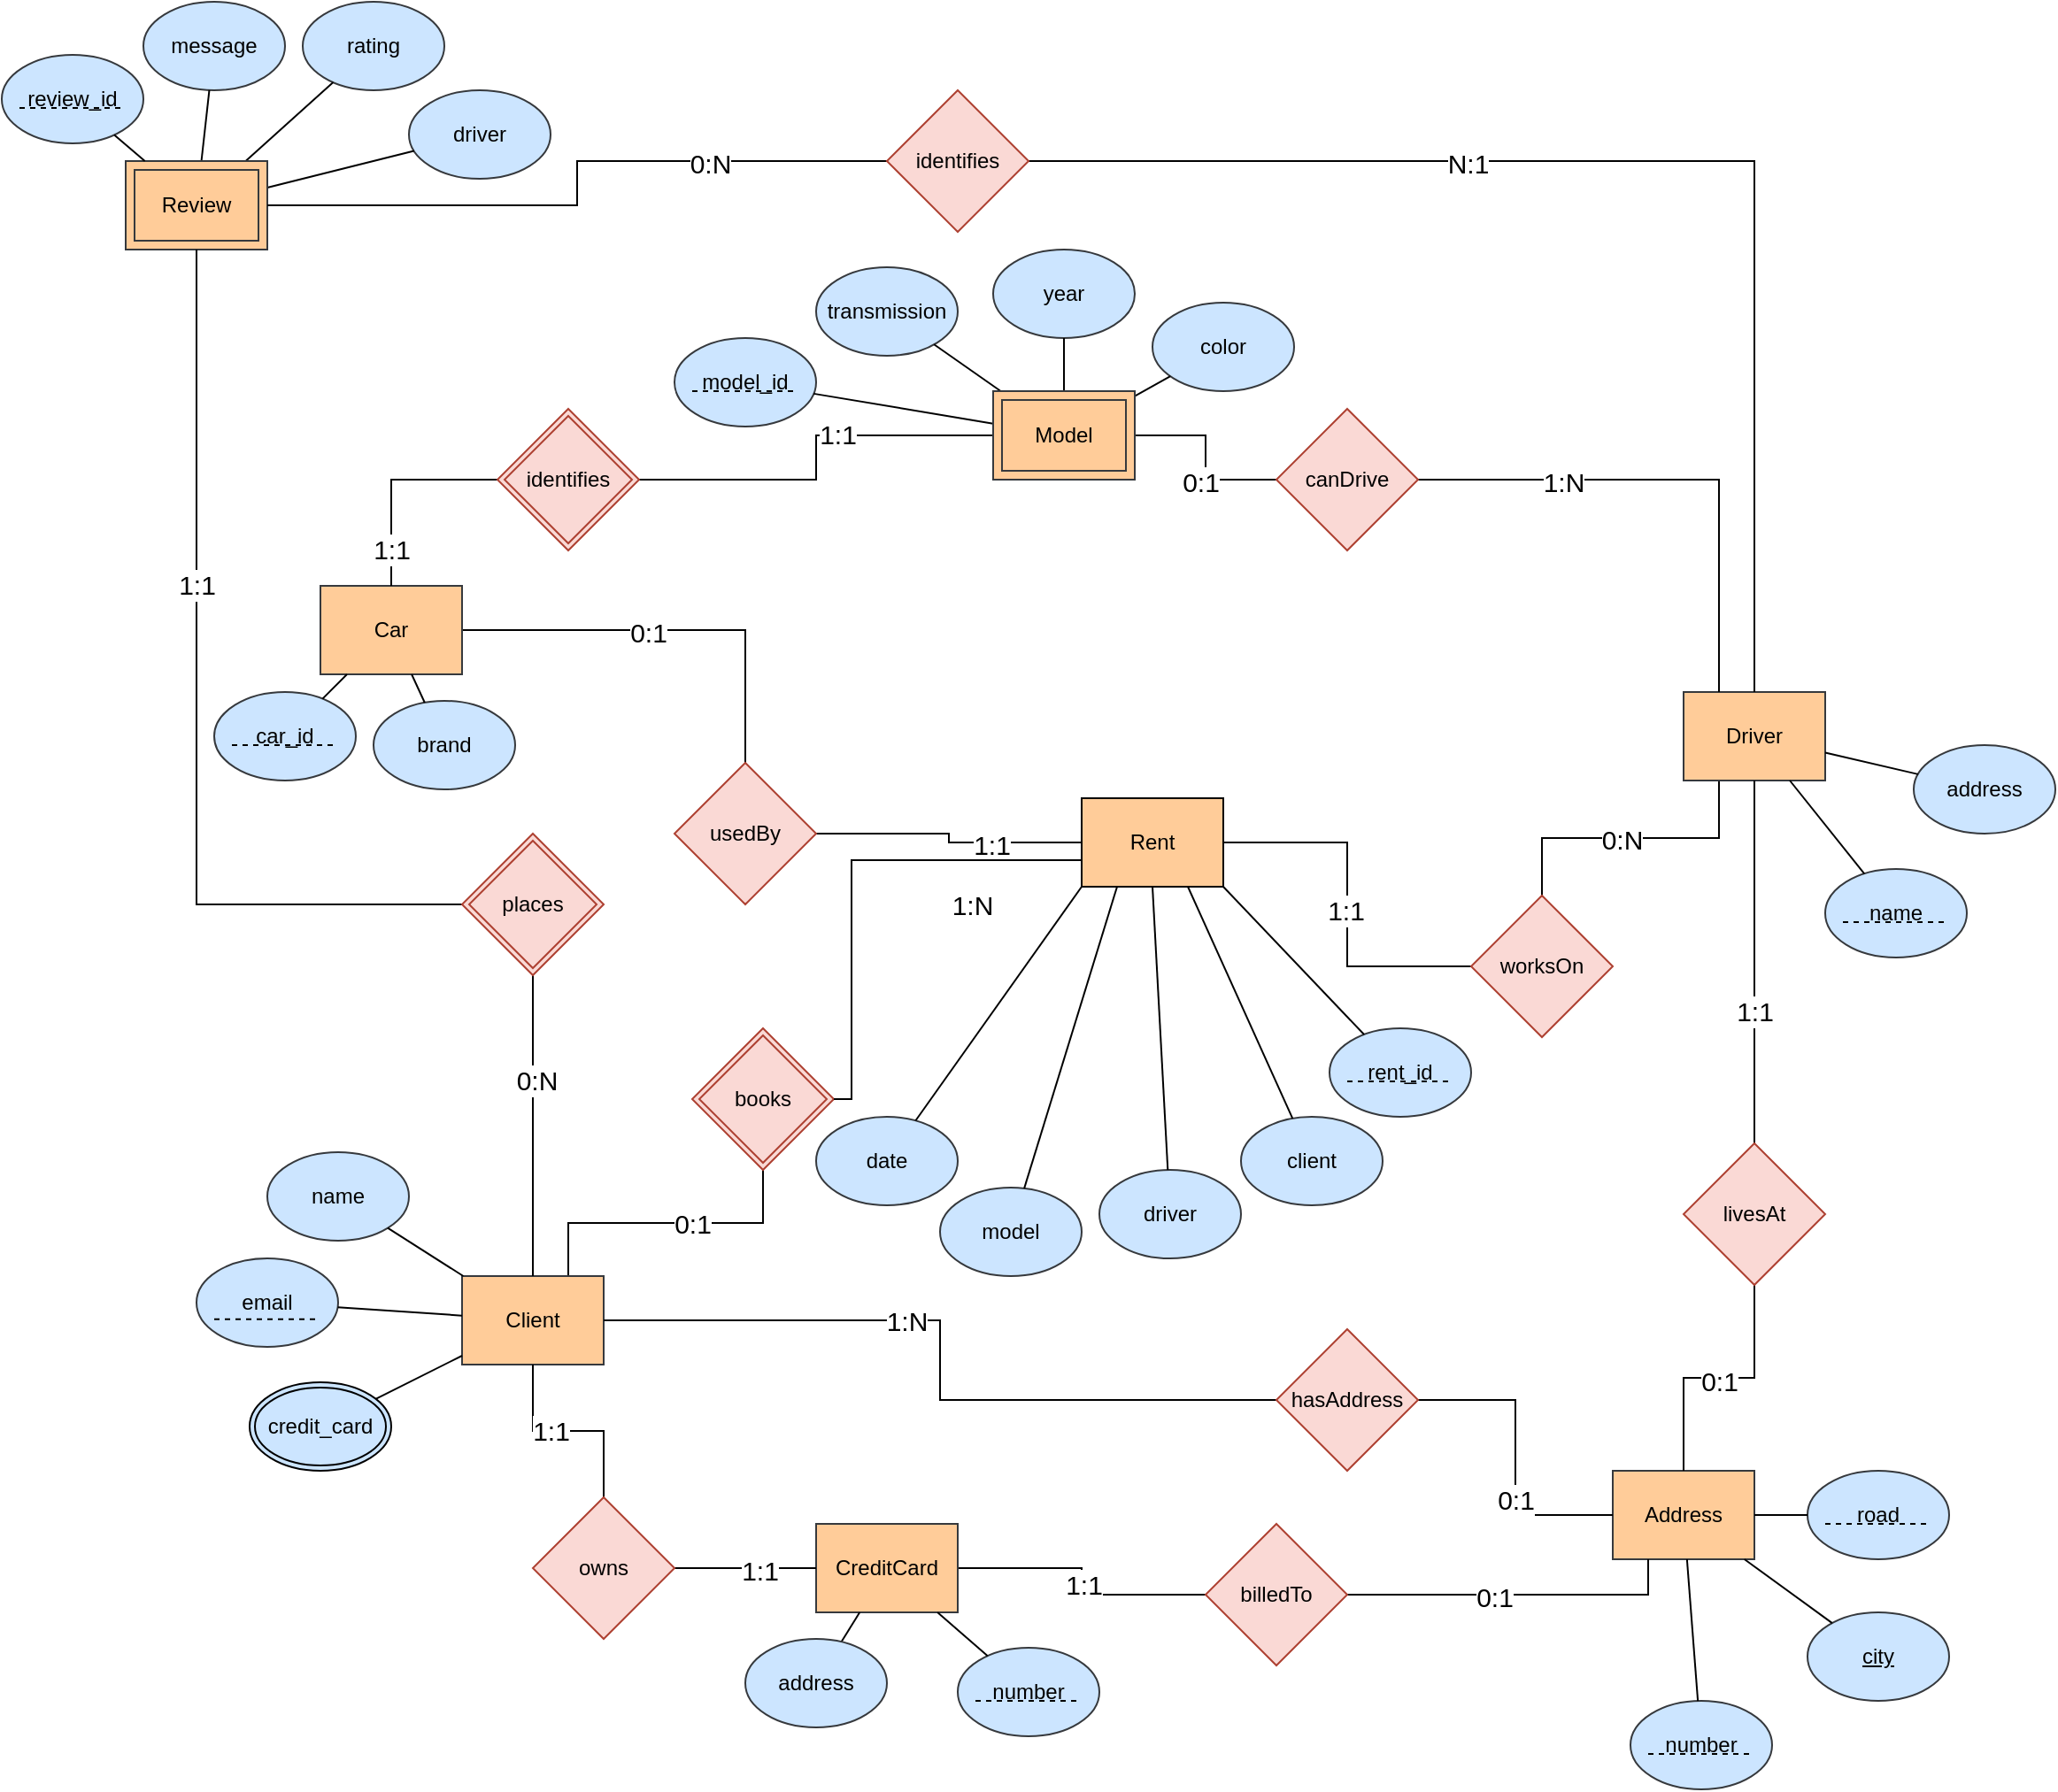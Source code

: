 <mxfile version="26.2.12">
  <diagram name="Page-1" id="qeylZyGSpG8U1TpUNCLx">
    <mxGraphModel dx="2308" dy="2103" grid="1" gridSize="10" guides="1" tooltips="1" connect="1" arrows="1" fold="1" page="1" pageScale="1" pageWidth="850" pageHeight="1100" background="none" math="0" shadow="0">
      <root>
        <mxCell id="0" />
        <mxCell id="1" parent="0" />
        <mxCell id="bmiz-Px2ZbFc0tdudqax-32" style="edgeStyle=orthogonalEdgeStyle;rounded=0;orthogonalLoop=1;jettySize=auto;html=1;endArrow=none;startFill=0;exitX=0.75;exitY=0;exitDx=0;exitDy=0;" parent="1" source="KhbVbLH3nvO56KjMJO7l-2" target="bmiz-Px2ZbFc0tdudqax-48" edge="1">
          <mxGeometry relative="1" as="geometry">
            <mxPoint x="540" y="670" as="targetPoint" />
            <mxPoint x="10" y="640" as="sourcePoint" />
          </mxGeometry>
        </mxCell>
        <mxCell id="stFE7COfq1XW9ubOjECF-18" value="&lt;font style=&quot;font-size: 15px;&quot;&gt;0:1&lt;/font&gt;" style="edgeLabel;html=1;align=center;verticalAlign=middle;resizable=0;points=[];" parent="bmiz-Px2ZbFc0tdudqax-32" vertex="1" connectable="0">
          <mxGeometry x="0.584" y="-1" relative="1" as="geometry">
            <mxPoint x="-35" y="-1" as="offset" />
          </mxGeometry>
        </mxCell>
        <mxCell id="KhbVbLH3nvO56KjMJO7l-2" value="Client" style="whiteSpace=wrap;html=1;fillColor=#ffcc99;strokeColor=#36393d;" parent="1" vertex="1">
          <mxGeometry x="-70" y="640" width="80" height="50" as="geometry" />
        </mxCell>
        <mxCell id="stFE7COfq1XW9ubOjECF-34" style="edgeStyle=orthogonalEdgeStyle;rounded=0;orthogonalLoop=1;jettySize=auto;html=1;exitX=0.25;exitY=1;exitDx=0;exitDy=0;endArrow=none;startFill=0;" parent="1" source="KhbVbLH3nvO56KjMJO7l-3" target="stFE7COfq1XW9ubOjECF-33" edge="1">
          <mxGeometry relative="1" as="geometry" />
        </mxCell>
        <mxCell id="stFE7COfq1XW9ubOjECF-37" value="&lt;font style=&quot;font-size: 15px;&quot;&gt;0:N&lt;/font&gt;" style="edgeLabel;html=1;align=center;verticalAlign=middle;resizable=0;points=[];" parent="stFE7COfq1XW9ubOjECF-34" vertex="1" connectable="0">
          <mxGeometry x="0.057" relative="1" as="geometry">
            <mxPoint x="-1" as="offset" />
          </mxGeometry>
        </mxCell>
        <mxCell id="KhbVbLH3nvO56KjMJO7l-3" value="Driver" style="whiteSpace=wrap;html=1;fillColor=#ffcc99;strokeColor=#36393d;" parent="1" vertex="1">
          <mxGeometry x="620" y="310" width="80" height="50" as="geometry" />
        </mxCell>
        <mxCell id="KhbVbLH3nvO56KjMJO7l-13" value="name" style="ellipse;whiteSpace=wrap;html=1;fillColor=#cce5ff;strokeColor=#36393d;" parent="1" vertex="1">
          <mxGeometry x="-180" y="570" width="80" height="50" as="geometry" />
        </mxCell>
        <mxCell id="KhbVbLH3nvO56KjMJO7l-14" value="&lt;span&gt;email&lt;/span&gt;" style="ellipse;whiteSpace=wrap;html=1;fillColor=#cce5ff;strokeColor=#36393d;fontStyle=0" parent="1" vertex="1">
          <mxGeometry x="-220" y="630" width="80" height="50" as="geometry" />
        </mxCell>
        <mxCell id="KhbVbLH3nvO56KjMJO7l-15" value="" style="endArrow=none;html=1;rounded=0;" parent="1" source="KhbVbLH3nvO56KjMJO7l-2" target="KhbVbLH3nvO56KjMJO7l-13" edge="1">
          <mxGeometry width="50" height="50" relative="1" as="geometry">
            <mxPoint x="120" y="570" as="sourcePoint" />
            <mxPoint x="120" y="550" as="targetPoint" />
          </mxGeometry>
        </mxCell>
        <mxCell id="KhbVbLH3nvO56KjMJO7l-16" value="" style="endArrow=none;html=1;rounded=0;" parent="1" source="KhbVbLH3nvO56KjMJO7l-2" target="KhbVbLH3nvO56KjMJO7l-14" edge="1">
          <mxGeometry width="50" height="50" relative="1" as="geometry">
            <mxPoint x="30" y="700" as="sourcePoint" />
            <mxPoint x="50" y="690" as="targetPoint" />
          </mxGeometry>
        </mxCell>
        <mxCell id="KhbVbLH3nvO56KjMJO7l-21" value="" style="endArrow=none;html=1;rounded=0;" parent="1" source="KhbVbLH3nvO56KjMJO7l-2" target="AeKrgfmqlPfzn_z32QxG-7" edge="1">
          <mxGeometry width="50" height="50" relative="1" as="geometry">
            <mxPoint x="10" y="710" as="sourcePoint" />
            <mxPoint x="150" y="780" as="targetPoint" />
          </mxGeometry>
        </mxCell>
        <mxCell id="stFE7COfq1XW9ubOjECF-43" style="edgeStyle=orthogonalEdgeStyle;rounded=0;orthogonalLoop=1;jettySize=auto;html=1;exitX=1;exitY=0.5;exitDx=0;exitDy=0;endArrow=none;startFill=0;" parent="1" source="KhbVbLH3nvO56KjMJO7l-24" target="stFE7COfq1XW9ubOjECF-42" edge="1">
          <mxGeometry relative="1" as="geometry" />
        </mxCell>
        <mxCell id="stFE7COfq1XW9ubOjECF-45" value="&lt;font style=&quot;font-size: 15px;&quot;&gt;0:1&lt;/font&gt;" style="edgeLabel;html=1;align=center;verticalAlign=middle;resizable=0;points=[];" parent="stFE7COfq1XW9ubOjECF-43" vertex="1" connectable="0">
          <mxGeometry x="-0.121" y="-1" relative="1" as="geometry">
            <mxPoint x="1" as="offset" />
          </mxGeometry>
        </mxCell>
        <mxCell id="KhbVbLH3nvO56KjMJO7l-24" value="Car" style="whiteSpace=wrap;html=1;fillColor=#ffcc99;strokeColor=#36393d;" parent="1" vertex="1">
          <mxGeometry x="-150" y="250" width="80" height="50" as="geometry" />
        </mxCell>
        <mxCell id="KhbVbLH3nvO56KjMJO7l-26" value="Address" style="whiteSpace=wrap;html=1;fillColor=#ffcc99;strokeColor=#36393d;" parent="1" vertex="1">
          <mxGeometry x="580" y="750" width="80" height="50" as="geometry" />
        </mxCell>
        <mxCell id="KhbVbLH3nvO56KjMJO7l-30" value="&lt;span style=&quot;font-style: normal;&quot;&gt;client&lt;/span&gt;" style="ellipse;whiteSpace=wrap;html=1;fillColor=#cce5ff;strokeColor=#36393d;fontStyle=2" parent="1" vertex="1">
          <mxGeometry x="370" y="550" width="80" height="50" as="geometry" />
        </mxCell>
        <mxCell id="KhbVbLH3nvO56KjMJO7l-32" value="&lt;span style=&quot;font-style: normal;&quot;&gt;driver&lt;/span&gt;" style="ellipse;whiteSpace=wrap;html=1;fillColor=#cce5ff;strokeColor=#36393d;fontStyle=2" parent="1" vertex="1">
          <mxGeometry x="290" y="580" width="80" height="50" as="geometry" />
        </mxCell>
        <mxCell id="KhbVbLH3nvO56KjMJO7l-33" value="model" style="ellipse;whiteSpace=wrap;html=1;fillColor=#cce5ff;strokeColor=#36393d;" parent="1" vertex="1">
          <mxGeometry x="200" y="590" width="80" height="50" as="geometry" />
        </mxCell>
        <mxCell id="KhbVbLH3nvO56KjMJO7l-34" value="date" style="ellipse;whiteSpace=wrap;html=1;fillColor=#cce5ff;strokeColor=#36393d;" parent="1" vertex="1">
          <mxGeometry x="130" y="550" width="80" height="50" as="geometry" />
        </mxCell>
        <mxCell id="KhbVbLH3nvO56KjMJO7l-36" value="" style="endArrow=none;html=1;rounded=0;entryX=0.75;entryY=1;entryDx=0;entryDy=0;" parent="1" source="KhbVbLH3nvO56KjMJO7l-30" target="VNGMvCcQfxjuvofWlquz-1" edge="1">
          <mxGeometry width="50" height="50" relative="1" as="geometry">
            <mxPoint x="900" y="660" as="sourcePoint" />
            <mxPoint x="291.25" y="480" as="targetPoint" />
          </mxGeometry>
        </mxCell>
        <mxCell id="KhbVbLH3nvO56KjMJO7l-37" value="" style="endArrow=none;html=1;rounded=0;entryX=0.5;entryY=1;entryDx=0;entryDy=0;" parent="1" source="KhbVbLH3nvO56KjMJO7l-32" target="VNGMvCcQfxjuvofWlquz-1" edge="1">
          <mxGeometry width="50" height="50" relative="1" as="geometry">
            <mxPoint x="900" y="680" as="sourcePoint" />
            <mxPoint x="271.667" y="480" as="targetPoint" />
          </mxGeometry>
        </mxCell>
        <mxCell id="KhbVbLH3nvO56KjMJO7l-38" value="" style="endArrow=none;html=1;rounded=0;entryX=0.25;entryY=1;entryDx=0;entryDy=0;" parent="1" source="KhbVbLH3nvO56KjMJO7l-33" target="VNGMvCcQfxjuvofWlquz-1" edge="1">
          <mxGeometry width="50" height="50" relative="1" as="geometry">
            <mxPoint x="1002" y="682" as="sourcePoint" />
            <mxPoint x="256.875" y="480" as="targetPoint" />
          </mxGeometry>
        </mxCell>
        <mxCell id="KhbVbLH3nvO56KjMJO7l-39" value="" style="endArrow=none;html=1;rounded=0;entryX=0;entryY=1;entryDx=0;entryDy=0;" parent="1" source="KhbVbLH3nvO56KjMJO7l-34" target="VNGMvCcQfxjuvofWlquz-1" edge="1">
          <mxGeometry width="50" height="50" relative="1" as="geometry">
            <mxPoint x="280" y="530" as="sourcePoint" />
            <mxPoint x="241.25" y="480" as="targetPoint" />
          </mxGeometry>
        </mxCell>
        <mxCell id="KhbVbLH3nvO56KjMJO7l-40" value="address" style="ellipse;whiteSpace=wrap;html=1;fillColor=#cce5ff;strokeColor=#36393d;" parent="1" vertex="1">
          <mxGeometry x="750" y="340" width="80" height="50" as="geometry" />
        </mxCell>
        <mxCell id="KhbVbLH3nvO56KjMJO7l-41" value="&lt;span&gt;name&lt;/span&gt;" style="ellipse;whiteSpace=wrap;html=1;fillColor=#cce5ff;strokeColor=#36393d;fontStyle=0" parent="1" vertex="1">
          <mxGeometry x="700" y="410" width="80" height="50" as="geometry" />
        </mxCell>
        <mxCell id="KhbVbLH3nvO56KjMJO7l-44" value="" style="endArrow=none;html=1;rounded=0;" parent="1" source="KhbVbLH3nvO56KjMJO7l-40" target="KhbVbLH3nvO56KjMJO7l-3" edge="1">
          <mxGeometry width="50" height="50" relative="1" as="geometry">
            <mxPoint x="620" y="555" as="sourcePoint" />
            <mxPoint x="670" y="505" as="targetPoint" />
          </mxGeometry>
        </mxCell>
        <mxCell id="KhbVbLH3nvO56KjMJO7l-45" value="" style="endArrow=none;html=1;rounded=0;" parent="1" source="KhbVbLH3nvO56KjMJO7l-41" target="KhbVbLH3nvO56KjMJO7l-3" edge="1">
          <mxGeometry width="50" height="50" relative="1" as="geometry">
            <mxPoint x="580" y="555" as="sourcePoint" />
            <mxPoint x="630" y="505" as="targetPoint" />
          </mxGeometry>
        </mxCell>
        <mxCell id="KhbVbLH3nvO56KjMJO7l-46" value="brand" style="ellipse;whiteSpace=wrap;html=1;fillColor=#cce5ff;strokeColor=#36393d;" parent="1" vertex="1">
          <mxGeometry x="-120" y="315" width="80" height="50" as="geometry" />
        </mxCell>
        <mxCell id="KhbVbLH3nvO56KjMJO7l-47" value="" style="endArrow=none;html=1;rounded=0;" parent="1" source="KhbVbLH3nvO56KjMJO7l-24" target="KhbVbLH3nvO56KjMJO7l-46" edge="1">
          <mxGeometry width="50" height="50" relative="1" as="geometry">
            <mxPoint x="480" y="260" as="sourcePoint" />
            <mxPoint x="530" y="210" as="targetPoint" />
          </mxGeometry>
        </mxCell>
        <mxCell id="KhbVbLH3nvO56KjMJO7l-48" value="year" style="ellipse;whiteSpace=wrap;html=1;fillColor=#cce5ff;strokeColor=#36393d;" parent="1" vertex="1">
          <mxGeometry x="230" y="60" width="80" height="50" as="geometry" />
        </mxCell>
        <mxCell id="KhbVbLH3nvO56KjMJO7l-51" value="transmission" style="ellipse;whiteSpace=wrap;html=1;fillColor=#cce5ff;strokeColor=#36393d;" parent="1" vertex="1">
          <mxGeometry x="130" y="70" width="80" height="50" as="geometry" />
        </mxCell>
        <mxCell id="KhbVbLH3nvO56KjMJO7l-52" value="color" style="ellipse;whiteSpace=wrap;html=1;fillColor=#cce5ff;strokeColor=#36393d;" parent="1" vertex="1">
          <mxGeometry x="320" y="90" width="80" height="50" as="geometry" />
        </mxCell>
        <mxCell id="KhbVbLH3nvO56KjMJO7l-53" value="" style="endArrow=none;html=1;rounded=0;" parent="1" source="stFE7COfq1XW9ubOjECF-38" target="KhbVbLH3nvO56KjMJO7l-52" edge="1">
          <mxGeometry width="50" height="50" relative="1" as="geometry">
            <mxPoint x="809.167" y="330" as="sourcePoint" />
            <mxPoint x="1030" y="200" as="targetPoint" />
          </mxGeometry>
        </mxCell>
        <mxCell id="KhbVbLH3nvO56KjMJO7l-54" value="" style="endArrow=none;html=1;rounded=0;" parent="1" source="stFE7COfq1XW9ubOjECF-38" target="KhbVbLH3nvO56KjMJO7l-48" edge="1">
          <mxGeometry width="50" height="50" relative="1" as="geometry">
            <mxPoint x="820" y="346.648" as="sourcePoint" />
            <mxPoint x="1060" y="180" as="targetPoint" />
          </mxGeometry>
        </mxCell>
        <mxCell id="KhbVbLH3nvO56KjMJO7l-55" value="" style="endArrow=none;html=1;rounded=0;" parent="1" source="stFE7COfq1XW9ubOjECF-38" target="KhbVbLH3nvO56KjMJO7l-51" edge="1">
          <mxGeometry width="50" height="50" relative="1" as="geometry">
            <mxPoint x="820" y="360.236" as="sourcePoint" />
            <mxPoint x="1060" y="280" as="targetPoint" />
          </mxGeometry>
        </mxCell>
        <mxCell id="KhbVbLH3nvO56KjMJO7l-56" value="driver" style="ellipse;whiteSpace=wrap;html=1;fillColor=#cce5ff;strokeColor=#36393d;" parent="1" vertex="1">
          <mxGeometry x="-100" y="-30" width="80" height="50" as="geometry" />
        </mxCell>
        <mxCell id="KhbVbLH3nvO56KjMJO7l-57" value="rating" style="ellipse;whiteSpace=wrap;html=1;fillColor=#cce5ff;strokeColor=#36393d;" parent="1" vertex="1">
          <mxGeometry x="-160" y="-80" width="80" height="50" as="geometry" />
        </mxCell>
        <mxCell id="KhbVbLH3nvO56KjMJO7l-58" value="message" style="ellipse;whiteSpace=wrap;html=1;fillColor=#cce5ff;strokeColor=#36393d;" parent="1" vertex="1">
          <mxGeometry x="-250" y="-80" width="80" height="50" as="geometry" />
        </mxCell>
        <mxCell id="KhbVbLH3nvO56KjMJO7l-59" value="" style="endArrow=none;html=1;rounded=0;" parent="1" source="KhbVbLH3nvO56KjMJO7l-74" target="KhbVbLH3nvO56KjMJO7l-58" edge="1">
          <mxGeometry width="50" height="50" relative="1" as="geometry">
            <mxPoint x="310" y="80" as="sourcePoint" />
            <mxPoint x="520" y="180" as="targetPoint" />
          </mxGeometry>
        </mxCell>
        <mxCell id="KhbVbLH3nvO56KjMJO7l-60" value="" style="endArrow=none;html=1;rounded=0;" parent="1" source="KhbVbLH3nvO56KjMJO7l-74" target="KhbVbLH3nvO56KjMJO7l-57" edge="1">
          <mxGeometry width="50" height="50" relative="1" as="geometry">
            <mxPoint x="350" y="40" as="sourcePoint" />
            <mxPoint x="267" y="68" as="targetPoint" />
          </mxGeometry>
        </mxCell>
        <mxCell id="KhbVbLH3nvO56KjMJO7l-61" value="" style="endArrow=none;html=1;rounded=0;" parent="1" source="KhbVbLH3nvO56KjMJO7l-74" target="KhbVbLH3nvO56KjMJO7l-56" edge="1">
          <mxGeometry width="50" height="50" relative="1" as="geometry">
            <mxPoint x="390" y="40" as="sourcePoint" />
            <mxPoint x="340" y="10" as="targetPoint" />
          </mxGeometry>
        </mxCell>
        <mxCell id="stFE7COfq1XW9ubOjECF-51" style="edgeStyle=orthogonalEdgeStyle;rounded=0;orthogonalLoop=1;jettySize=auto;html=1;endArrow=none;startFill=0;" parent="1" source="KhbVbLH3nvO56KjMJO7l-62" target="stFE7COfq1XW9ubOjECF-50" edge="1">
          <mxGeometry relative="1" as="geometry" />
        </mxCell>
        <mxCell id="stFE7COfq1XW9ubOjECF-53" value="&lt;font style=&quot;font-size: 15px;&quot;&gt;1:1&lt;/font&gt;" style="edgeLabel;html=1;align=center;verticalAlign=middle;resizable=0;points=[];" parent="stFE7COfq1XW9ubOjECF-51" vertex="1" connectable="0">
          <mxGeometry x="0.015" y="1" relative="1" as="geometry">
            <mxPoint as="offset" />
          </mxGeometry>
        </mxCell>
        <mxCell id="KhbVbLH3nvO56KjMJO7l-62" value="CreditCard" style="whiteSpace=wrap;html=1;fillColor=#ffcc99;strokeColor=#36393d;" parent="1" vertex="1">
          <mxGeometry x="130" y="780" width="80" height="50" as="geometry" />
        </mxCell>
        <mxCell id="KhbVbLH3nvO56KjMJO7l-63" value="&lt;span&gt;number&lt;/span&gt;" style="ellipse;whiteSpace=wrap;html=1;fillColor=#cce5ff;strokeColor=#36393d;fontStyle=0" parent="1" vertex="1">
          <mxGeometry x="210" y="850" width="80" height="50" as="geometry" />
        </mxCell>
        <mxCell id="KhbVbLH3nvO56KjMJO7l-64" value="&lt;span&gt;number&lt;/span&gt;" style="ellipse;whiteSpace=wrap;html=1;fillColor=#cce5ff;strokeColor=#36393d;fontStyle=0" parent="1" vertex="1">
          <mxGeometry x="590" y="880" width="80" height="50" as="geometry" />
        </mxCell>
        <mxCell id="KhbVbLH3nvO56KjMJO7l-65" value="&lt;span&gt;road&lt;/span&gt;" style="ellipse;whiteSpace=wrap;html=1;fillColor=#cce5ff;strokeColor=#36393d;fontStyle=0" parent="1" vertex="1">
          <mxGeometry x="690" y="750" width="80" height="50" as="geometry" />
        </mxCell>
        <mxCell id="KhbVbLH3nvO56KjMJO7l-66" value="&lt;u&gt;city&lt;/u&gt;" style="ellipse;whiteSpace=wrap;html=1;fillColor=#cce5ff;strokeColor=#36393d;" parent="1" vertex="1">
          <mxGeometry x="690" y="830" width="80" height="50" as="geometry" />
        </mxCell>
        <mxCell id="KhbVbLH3nvO56KjMJO7l-67" value="" style="endArrow=none;html=1;rounded=0;" parent="1" source="KhbVbLH3nvO56KjMJO7l-26" target="KhbVbLH3nvO56KjMJO7l-65" edge="1">
          <mxGeometry width="50" height="50" relative="1" as="geometry">
            <mxPoint x="470" y="880" as="sourcePoint" />
            <mxPoint x="520" y="830" as="targetPoint" />
          </mxGeometry>
        </mxCell>
        <mxCell id="KhbVbLH3nvO56KjMJO7l-68" value="" style="endArrow=none;html=1;rounded=0;" parent="1" source="KhbVbLH3nvO56KjMJO7l-26" target="KhbVbLH3nvO56KjMJO7l-64" edge="1">
          <mxGeometry width="50" height="50" relative="1" as="geometry">
            <mxPoint x="530" y="920" as="sourcePoint" />
            <mxPoint x="570" y="910" as="targetPoint" />
          </mxGeometry>
        </mxCell>
        <mxCell id="KhbVbLH3nvO56KjMJO7l-69" value="" style="endArrow=none;html=1;rounded=0;" parent="1" source="KhbVbLH3nvO56KjMJO7l-26" target="KhbVbLH3nvO56KjMJO7l-66" edge="1">
          <mxGeometry width="50" height="50" relative="1" as="geometry">
            <mxPoint x="530" y="960" as="sourcePoint" />
            <mxPoint x="582" y="992" as="targetPoint" />
          </mxGeometry>
        </mxCell>
        <mxCell id="KhbVbLH3nvO56KjMJO7l-70" value="" style="endArrow=none;html=1;rounded=0;" parent="1" source="KhbVbLH3nvO56KjMJO7l-63" target="KhbVbLH3nvO56KjMJO7l-62" edge="1">
          <mxGeometry width="50" height="50" relative="1" as="geometry">
            <mxPoint x="540" y="970" as="sourcePoint" />
            <mxPoint x="592" y="1002" as="targetPoint" />
          </mxGeometry>
        </mxCell>
        <mxCell id="KhbVbLH3nvO56KjMJO7l-71" value="" style="endArrow=none;html=1;rounded=0;" parent="1" source="KhbVbLH3nvO56KjMJO7l-72" target="KhbVbLH3nvO56KjMJO7l-62" edge="1">
          <mxGeometry width="50" height="50" relative="1" as="geometry">
            <mxPoint x="310" y="1041" as="sourcePoint" />
            <mxPoint x="362" y="979" as="targetPoint" />
          </mxGeometry>
        </mxCell>
        <mxCell id="KhbVbLH3nvO56KjMJO7l-72" value="address" style="ellipse;whiteSpace=wrap;html=1;fillColor=#cce5ff;strokeColor=#36393d;" parent="1" vertex="1">
          <mxGeometry x="90" y="845" width="80" height="50" as="geometry" />
        </mxCell>
        <mxCell id="stFE7COfq1XW9ubOjECF-44" style="edgeStyle=orthogonalEdgeStyle;rounded=0;orthogonalLoop=1;jettySize=auto;html=1;exitX=0;exitY=0.5;exitDx=0;exitDy=0;endArrow=none;startFill=0;" parent="1" source="VNGMvCcQfxjuvofWlquz-1" target="stFE7COfq1XW9ubOjECF-42" edge="1">
          <mxGeometry relative="1" as="geometry">
            <mxPoint x="260" y="430" as="sourcePoint" />
          </mxGeometry>
        </mxCell>
        <mxCell id="stFE7COfq1XW9ubOjECF-46" value="&lt;font style=&quot;font-size: 15px;&quot;&gt;1:1&lt;/font&gt;" style="edgeLabel;html=1;align=center;verticalAlign=middle;resizable=0;points=[];" parent="stFE7COfq1XW9ubOjECF-44" vertex="1" connectable="0">
          <mxGeometry x="-0.345" y="1" relative="1" as="geometry">
            <mxPoint as="offset" />
          </mxGeometry>
        </mxCell>
        <mxCell id="KhbVbLH3nvO56KjMJO7l-74" value="Review" style="shape=ext;margin=3;double=1;whiteSpace=wrap;html=1;align=center;fillColor=#ffcc99;strokeColor=#36393d;" parent="1" vertex="1">
          <mxGeometry x="-260" y="10" width="80" height="50" as="geometry" />
        </mxCell>
        <mxCell id="AeKrgfmqlPfzn_z32QxG-7" value="credit_card" style="ellipse;shape=doubleEllipse;margin=3;whiteSpace=wrap;html=1;align=center;comic=0;strokeColor=default;verticalAlign=middle;fontFamily=Helvetica;fontSize=12;fontColor=default;fillColor=#cce5ff;" parent="1" vertex="1">
          <mxGeometry x="-190" y="700" width="80" height="50" as="geometry" />
        </mxCell>
        <mxCell id="AeKrgfmqlPfzn_z32QxG-13" value="&lt;span&gt;car_id&lt;/span&gt;" style="ellipse;whiteSpace=wrap;html=1;fillColor=#cce5ff;strokeColor=#36393d;fontStyle=0" parent="1" vertex="1">
          <mxGeometry x="-210" y="310" width="80" height="50" as="geometry" />
        </mxCell>
        <mxCell id="AeKrgfmqlPfzn_z32QxG-14" value="" style="endArrow=none;html=1;rounded=0;" parent="1" source="KhbVbLH3nvO56KjMJO7l-24" target="AeKrgfmqlPfzn_z32QxG-13" edge="1">
          <mxGeometry width="50" height="50" relative="1" as="geometry">
            <mxPoint x="710" y="75" as="sourcePoint" />
            <mxPoint x="820" y="75" as="targetPoint" />
          </mxGeometry>
        </mxCell>
        <mxCell id="AeKrgfmqlPfzn_z32QxG-15" value="&lt;span&gt;model_id&lt;/span&gt;" style="ellipse;whiteSpace=wrap;html=1;fillColor=#cce5ff;strokeColor=#36393d;fontStyle=0" parent="1" vertex="1">
          <mxGeometry x="50" y="110" width="80" height="50" as="geometry" />
        </mxCell>
        <mxCell id="AeKrgfmqlPfzn_z32QxG-16" value="" style="endArrow=none;html=1;rounded=0;" parent="1" source="stFE7COfq1XW9ubOjECF-38" target="AeKrgfmqlPfzn_z32QxG-15" edge="1">
          <mxGeometry width="50" height="50" relative="1" as="geometry">
            <mxPoint x="801.945" y="380" as="sourcePoint" />
            <mxPoint x="1093" y="306" as="targetPoint" />
          </mxGeometry>
        </mxCell>
        <mxCell id="bmiz-Px2ZbFc0tdudqax-3" style="edgeStyle=orthogonalEdgeStyle;rounded=0;orthogonalLoop=1;jettySize=auto;html=1;endArrow=none;startFill=0;fontSize=15;" parent="1" source="stFE7COfq1XW9ubOjECF-20" target="KhbVbLH3nvO56KjMJO7l-74" edge="1">
          <mxGeometry relative="1" as="geometry">
            <mxPoint x="320" y="540" as="sourcePoint" />
          </mxGeometry>
        </mxCell>
        <mxCell id="stFE7COfq1XW9ubOjECF-4" value="&lt;font style=&quot;font-size: 15px;&quot;&gt;1:1&lt;/font&gt;" style="edgeLabel;html=1;align=center;verticalAlign=middle;resizable=0;points=[];" parent="bmiz-Px2ZbFc0tdudqax-3" vertex="1" connectable="0">
          <mxGeometry x="0.274" relative="1" as="geometry">
            <mxPoint as="offset" />
          </mxGeometry>
        </mxCell>
        <mxCell id="bmiz-Px2ZbFc0tdudqax-4" style="edgeStyle=orthogonalEdgeStyle;rounded=0;orthogonalLoop=1;jettySize=auto;html=1;endArrow=none;startFill=0;" parent="1" source="stFE7COfq1XW9ubOjECF-20" target="KhbVbLH3nvO56KjMJO7l-2" edge="1">
          <mxGeometry relative="1" as="geometry">
            <mxPoint x="240" y="540" as="sourcePoint" />
          </mxGeometry>
        </mxCell>
        <mxCell id="stFE7COfq1XW9ubOjECF-3" value="&lt;font style=&quot;font-size: 15px;&quot;&gt;0:N&lt;/font&gt;" style="edgeLabel;html=1;align=center;verticalAlign=middle;resizable=0;points=[];" parent="bmiz-Px2ZbFc0tdudqax-4" vertex="1" connectable="0">
          <mxGeometry x="-0.304" y="2" relative="1" as="geometry">
            <mxPoint as="offset" />
          </mxGeometry>
        </mxCell>
        <mxCell id="bmiz-Px2ZbFc0tdudqax-14" style="edgeStyle=orthogonalEdgeStyle;rounded=0;orthogonalLoop=1;jettySize=auto;html=1;exitX=1;exitY=0.5;exitDx=0;exitDy=0;entryX=0;entryY=0.5;entryDx=0;entryDy=0;endArrow=none;startFill=0;fontSize=15;" parent="1" source="bmiz-Px2ZbFc0tdudqax-12" target="KhbVbLH3nvO56KjMJO7l-62" edge="1">
          <mxGeometry relative="1" as="geometry" />
        </mxCell>
        <mxCell id="stFE7COfq1XW9ubOjECF-15" value="&lt;font style=&quot;font-size: 15px;&quot;&gt;1:1&lt;/font&gt;" style="edgeLabel;html=1;align=center;verticalAlign=middle;resizable=0;points=[];" parent="bmiz-Px2ZbFc0tdudqax-14" vertex="1" connectable="0">
          <mxGeometry x="0.202" y="-1" relative="1" as="geometry">
            <mxPoint as="offset" />
          </mxGeometry>
        </mxCell>
        <mxCell id="bmiz-Px2ZbFc0tdudqax-15" style="edgeStyle=orthogonalEdgeStyle;rounded=0;orthogonalLoop=1;jettySize=auto;html=1;endArrow=none;startFill=0;" parent="1" source="bmiz-Px2ZbFc0tdudqax-12" target="KhbVbLH3nvO56KjMJO7l-2" edge="1">
          <mxGeometry relative="1" as="geometry" />
        </mxCell>
        <mxCell id="stFE7COfq1XW9ubOjECF-14" value="&lt;font style=&quot;font-size: 15px;&quot;&gt;1:1&lt;/font&gt;" style="edgeLabel;html=1;align=center;verticalAlign=middle;resizable=0;points=[];" parent="bmiz-Px2ZbFc0tdudqax-15" vertex="1" connectable="0">
          <mxGeometry x="0.179" y="-1" relative="1" as="geometry">
            <mxPoint as="offset" />
          </mxGeometry>
        </mxCell>
        <mxCell id="bmiz-Px2ZbFc0tdudqax-12" value="owns" style="shape=rhombus;perimeter=rhombusPerimeter;whiteSpace=wrap;html=1;align=center;fillColor=#fad9d5;strokeColor=#ae4132;" parent="1" vertex="1">
          <mxGeometry x="-30" y="765" width="80" height="80" as="geometry" />
        </mxCell>
        <mxCell id="bmiz-Px2ZbFc0tdudqax-20" style="edgeStyle=orthogonalEdgeStyle;rounded=0;orthogonalLoop=1;jettySize=auto;html=1;endArrow=none;startFill=0;fontSize=15;" parent="1" source="stFE7COfq1XW9ubOjECF-40" target="KhbVbLH3nvO56KjMJO7l-24" edge="1">
          <mxGeometry relative="1" as="geometry">
            <mxPoint x="780" y="150" as="sourcePoint" />
          </mxGeometry>
        </mxCell>
        <mxCell id="stFE7COfq1XW9ubOjECF-8" value="&lt;font style=&quot;font-size: 15px;&quot;&gt;1:1&lt;/font&gt;" style="edgeLabel;html=1;align=center;verticalAlign=middle;resizable=0;points=[];" parent="bmiz-Px2ZbFc0tdudqax-20" vertex="1" connectable="0">
          <mxGeometry x="0.652" relative="1" as="geometry">
            <mxPoint as="offset" />
          </mxGeometry>
        </mxCell>
        <mxCell id="bmiz-Px2ZbFc0tdudqax-21" style="edgeStyle=orthogonalEdgeStyle;rounded=0;orthogonalLoop=1;jettySize=auto;html=1;endArrow=none;startFill=0;fontSize=15;" parent="1" source="stFE7COfq1XW9ubOjECF-40" target="stFE7COfq1XW9ubOjECF-38" edge="1">
          <mxGeometry relative="1" as="geometry">
            <mxPoint x="780" y="230" as="sourcePoint" />
            <mxPoint x="780" y="330" as="targetPoint" />
          </mxGeometry>
        </mxCell>
        <mxCell id="stFE7COfq1XW9ubOjECF-10" value="&lt;font style=&quot;font-size: 15px;&quot;&gt;1:1&lt;/font&gt;" style="edgeLabel;html=1;align=center;verticalAlign=middle;resizable=0;points=[];" parent="bmiz-Px2ZbFc0tdudqax-21" vertex="1" connectable="0">
          <mxGeometry x="0.214" y="1" relative="1" as="geometry">
            <mxPoint as="offset" />
          </mxGeometry>
        </mxCell>
        <mxCell id="bmiz-Px2ZbFc0tdudqax-25" style="edgeStyle=orthogonalEdgeStyle;rounded=0;orthogonalLoop=1;jettySize=auto;html=1;endArrow=none;startFill=0;fontSize=15;" parent="1" source="bmiz-Px2ZbFc0tdudqax-24" target="stFE7COfq1XW9ubOjECF-38" edge="1">
          <mxGeometry relative="1" as="geometry" />
        </mxCell>
        <mxCell id="stFE7COfq1XW9ubOjECF-9" value="&lt;font style=&quot;font-size: 15px;&quot;&gt;0:1&lt;/font&gt;" style="edgeLabel;html=1;align=center;verticalAlign=middle;resizable=0;points=[];" parent="bmiz-Px2ZbFc0tdudqax-25" vertex="1" connectable="0">
          <mxGeometry x="-0.19" y="3" relative="1" as="geometry">
            <mxPoint y="3" as="offset" />
          </mxGeometry>
        </mxCell>
        <mxCell id="bmiz-Px2ZbFc0tdudqax-26" style="edgeStyle=orthogonalEdgeStyle;rounded=0;orthogonalLoop=1;jettySize=auto;html=1;endArrow=none;startFill=0;fontSize=15;entryX=0.25;entryY=0;entryDx=0;entryDy=0;" parent="1" source="bmiz-Px2ZbFc0tdudqax-24" target="KhbVbLH3nvO56KjMJO7l-3" edge="1">
          <mxGeometry relative="1" as="geometry" />
        </mxCell>
        <mxCell id="stFE7COfq1XW9ubOjECF-11" value="&lt;font style=&quot;font-size: 15px;&quot;&gt;1:N&lt;/font&gt;" style="edgeLabel;html=1;align=center;verticalAlign=middle;resizable=0;points=[];" parent="bmiz-Px2ZbFc0tdudqax-26" vertex="1" connectable="0">
          <mxGeometry x="-0.433" y="-1" relative="1" as="geometry">
            <mxPoint as="offset" />
          </mxGeometry>
        </mxCell>
        <mxCell id="bmiz-Px2ZbFc0tdudqax-24" value="canDrive" style="shape=rhombus;perimeter=rhombusPerimeter;whiteSpace=wrap;html=1;align=center;fillColor=#fad9d5;strokeColor=#ae4132;" parent="1" vertex="1">
          <mxGeometry x="390" y="150" width="80" height="80" as="geometry" />
        </mxCell>
        <mxCell id="bmiz-Px2ZbFc0tdudqax-37" style="edgeStyle=orthogonalEdgeStyle;rounded=0;orthogonalLoop=1;jettySize=auto;html=1;endArrow=none;startFill=0;fontSize=15;" parent="1" source="bmiz-Px2ZbFc0tdudqax-34" target="KhbVbLH3nvO56KjMJO7l-26" edge="1">
          <mxGeometry relative="1" as="geometry">
            <mxPoint x="610" y="810" as="targetPoint" />
          </mxGeometry>
        </mxCell>
        <mxCell id="stFE7COfq1XW9ubOjECF-16" value="&lt;font style=&quot;font-size: 15px;&quot;&gt;0:1&lt;/font&gt;" style="edgeLabel;html=1;align=center;verticalAlign=middle;resizable=0;points=[];" parent="bmiz-Px2ZbFc0tdudqax-37" vertex="1" connectable="0">
          <mxGeometry x="0.271" relative="1" as="geometry">
            <mxPoint as="offset" />
          </mxGeometry>
        </mxCell>
        <mxCell id="bmiz-Px2ZbFc0tdudqax-40" style="edgeStyle=orthogonalEdgeStyle;rounded=0;orthogonalLoop=1;jettySize=auto;html=1;endArrow=none;startFill=0;fontSize=15;" parent="1" source="stFE7COfq1XW9ubOjECF-47" target="KhbVbLH3nvO56KjMJO7l-3" edge="1">
          <mxGeometry relative="1" as="geometry" />
        </mxCell>
        <mxCell id="bmiz-Px2ZbFc0tdudqax-41" style="edgeStyle=orthogonalEdgeStyle;rounded=0;orthogonalLoop=1;jettySize=auto;html=1;endArrow=none;startFill=0;fontSize=15;" parent="1" source="bmiz-Px2ZbFc0tdudqax-34" target="KhbVbLH3nvO56KjMJO7l-2" edge="1">
          <mxGeometry relative="1" as="geometry">
            <mxPoint x="590" y="720" as="sourcePoint" />
          </mxGeometry>
        </mxCell>
        <mxCell id="stFE7COfq1XW9ubOjECF-13" value="&lt;font style=&quot;font-size: 15px;&quot;&gt;1:N&lt;/font&gt;" style="edgeLabel;html=1;align=center;verticalAlign=middle;resizable=0;points=[];" parent="bmiz-Px2ZbFc0tdudqax-41" vertex="1" connectable="0">
          <mxGeometry x="0.195" relative="1" as="geometry">
            <mxPoint as="offset" />
          </mxGeometry>
        </mxCell>
        <mxCell id="stFE7COfq1XW9ubOjECF-17" value="&lt;font style=&quot;font-size: 15px;&quot;&gt;1:1&lt;/font&gt;" style="edgeLabel;html=1;align=center;verticalAlign=middle;resizable=0;points=[];" parent="bmiz-Px2ZbFc0tdudqax-41" vertex="1" connectable="0">
          <mxGeometry x="-0.688" y="-1" relative="1" as="geometry">
            <mxPoint x="336" y="-219" as="offset" />
          </mxGeometry>
        </mxCell>
        <mxCell id="bmiz-Px2ZbFc0tdudqax-34" value="hasAddress" style="shape=rhombus;perimeter=rhombusPerimeter;whiteSpace=wrap;html=1;align=center;fillColor=#fad9d5;strokeColor=#ae4132;" parent="1" vertex="1">
          <mxGeometry x="390" y="670" width="80" height="80" as="geometry" />
        </mxCell>
        <mxCell id="bmiz-Px2ZbFc0tdudqax-48" value="books" style="shape=rhombus;double=1;perimeter=rhombusPerimeter;whiteSpace=wrap;html=1;align=center;fillColor=#fad9d5;strokeColor=#ae4132;" parent="1" vertex="1">
          <mxGeometry x="60" y="500" width="80" height="80" as="geometry" />
        </mxCell>
        <mxCell id="bmiz-Px2ZbFc0tdudqax-50" style="edgeStyle=orthogonalEdgeStyle;rounded=0;orthogonalLoop=1;jettySize=auto;html=1;endArrow=none;startFill=0;fontSize=15;" parent="1" source="bmiz-Px2ZbFc0tdudqax-49" target="KhbVbLH3nvO56KjMJO7l-74" edge="1">
          <mxGeometry relative="1" as="geometry" />
        </mxCell>
        <mxCell id="stFE7COfq1XW9ubOjECF-6" value="&lt;font style=&quot;font-size: 15px;&quot;&gt;0:N&lt;/font&gt;" style="edgeLabel;html=1;align=center;verticalAlign=middle;resizable=0;points=[];" parent="bmiz-Px2ZbFc0tdudqax-50" vertex="1" connectable="0">
          <mxGeometry x="-0.466" y="1" relative="1" as="geometry">
            <mxPoint as="offset" />
          </mxGeometry>
        </mxCell>
        <mxCell id="bmiz-Px2ZbFc0tdudqax-51" style="edgeStyle=orthogonalEdgeStyle;rounded=0;orthogonalLoop=1;jettySize=auto;html=1;endArrow=none;startFill=0;fontSize=15;" parent="1" source="bmiz-Px2ZbFc0tdudqax-49" target="KhbVbLH3nvO56KjMJO7l-3" edge="1">
          <mxGeometry relative="1" as="geometry" />
        </mxCell>
        <mxCell id="stFE7COfq1XW9ubOjECF-7" value="&lt;font style=&quot;font-size: 15px;&quot;&gt;N:1&lt;/font&gt;" style="edgeLabel;html=1;align=center;verticalAlign=middle;resizable=0;points=[];" parent="bmiz-Px2ZbFc0tdudqax-51" vertex="1" connectable="0">
          <mxGeometry x="-0.301" y="-3" relative="1" as="geometry">
            <mxPoint y="-2" as="offset" />
          </mxGeometry>
        </mxCell>
        <mxCell id="bmiz-Px2ZbFc0tdudqax-49" value="identifies" style="shape=rhombus;perimeter=rhombusPerimeter;whiteSpace=wrap;html=1;align=center;fillColor=#fad9d5;strokeColor=#ae4132;" parent="1" vertex="1">
          <mxGeometry x="170" y="-30" width="80" height="80" as="geometry" />
        </mxCell>
        <mxCell id="stFE7COfq1XW9ubOjECF-20" value="places" style="shape=rhombus;double=1;perimeter=rhombusPerimeter;whiteSpace=wrap;html=1;align=center;strokeColor=#ae4132;verticalAlign=middle;fontFamily=Helvetica;fontSize=12;fontColor=default;fillColor=#fad9d5;" parent="1" vertex="1">
          <mxGeometry x="-70" y="390" width="80" height="80" as="geometry" />
        </mxCell>
        <mxCell id="stFE7COfq1XW9ubOjECF-29" style="edgeStyle=orthogonalEdgeStyle;rounded=0;orthogonalLoop=1;jettySize=auto;html=1;exitX=1;exitY=0.5;exitDx=0;exitDy=0;endArrow=none;startFill=0;entryX=0;entryY=0.75;entryDx=0;entryDy=0;" parent="1" source="bmiz-Px2ZbFc0tdudqax-48" target="VNGMvCcQfxjuvofWlquz-1" edge="1">
          <mxGeometry relative="1" as="geometry">
            <mxPoint x="220" y="455" as="targetPoint" />
            <mxPoint x="299.5" y="614.5" as="sourcePoint" />
            <Array as="points">
              <mxPoint x="150" y="540" />
              <mxPoint x="150" y="405" />
            </Array>
          </mxGeometry>
        </mxCell>
        <mxCell id="stFE7COfq1XW9ubOjECF-30" value="&lt;font style=&quot;font-size: 15px;&quot;&gt;1:N&lt;/font&gt;" style="edgeLabel;html=1;align=center;verticalAlign=middle;resizable=0;points=[];" parent="stFE7COfq1XW9ubOjECF-29" vertex="1" connectable="0">
          <mxGeometry x="0.584" y="-1" relative="1" as="geometry">
            <mxPoint x="-7" y="24" as="offset" />
          </mxGeometry>
        </mxCell>
        <mxCell id="stFE7COfq1XW9ubOjECF-35" style="edgeStyle=orthogonalEdgeStyle;rounded=0;orthogonalLoop=1;jettySize=auto;html=1;endArrow=none;startFill=0;entryX=1;entryY=0.5;entryDx=0;entryDy=0;" parent="1" source="stFE7COfq1XW9ubOjECF-33" target="VNGMvCcQfxjuvofWlquz-1" edge="1">
          <mxGeometry relative="1" as="geometry">
            <mxPoint x="300" y="455.0" as="targetPoint" />
          </mxGeometry>
        </mxCell>
        <mxCell id="stFE7COfq1XW9ubOjECF-36" value="&lt;font style=&quot;font-size: 15px;&quot;&gt;1:1&lt;/font&gt;" style="edgeLabel;html=1;align=center;verticalAlign=middle;resizable=0;points=[];" parent="stFE7COfq1XW9ubOjECF-35" vertex="1" connectable="0">
          <mxGeometry x="-0.022" y="-2" relative="1" as="geometry">
            <mxPoint x="-3" as="offset" />
          </mxGeometry>
        </mxCell>
        <mxCell id="stFE7COfq1XW9ubOjECF-33" value="worksOn" style="shape=rhombus;perimeter=rhombusPerimeter;whiteSpace=wrap;html=1;align=center;fillColor=#fad9d5;strokeColor=#ae4132;" parent="1" vertex="1">
          <mxGeometry x="500" y="425" width="80" height="80" as="geometry" />
        </mxCell>
        <mxCell id="stFE7COfq1XW9ubOjECF-38" value="Model" style="shape=ext;margin=3;double=1;whiteSpace=wrap;html=1;align=center;strokeColor=#36393d;verticalAlign=middle;fontFamily=Helvetica;fontSize=12;fontColor=default;fillColor=#ffcc99;" parent="1" vertex="1">
          <mxGeometry x="230" y="140" width="80" height="50" as="geometry" />
        </mxCell>
        <mxCell id="stFE7COfq1XW9ubOjECF-40" value="identifies" style="shape=rhombus;double=1;perimeter=rhombusPerimeter;whiteSpace=wrap;html=1;align=center;fillColor=#fad9d5;strokeColor=#ae4132;" parent="1" vertex="1">
          <mxGeometry x="-50" y="150" width="80" height="80" as="geometry" />
        </mxCell>
        <mxCell id="stFE7COfq1XW9ubOjECF-42" value="usedBy" style="shape=rhombus;perimeter=rhombusPerimeter;whiteSpace=wrap;html=1;align=center;fillColor=#fad9d5;strokeColor=#ae4132;" parent="1" vertex="1">
          <mxGeometry x="50" y="350" width="80" height="80" as="geometry" />
        </mxCell>
        <mxCell id="stFE7COfq1XW9ubOjECF-48" style="edgeStyle=orthogonalEdgeStyle;rounded=0;orthogonalLoop=1;jettySize=auto;html=1;endArrow=none;startFill=0;" parent="1" source="stFE7COfq1XW9ubOjECF-47" target="KhbVbLH3nvO56KjMJO7l-26" edge="1">
          <mxGeometry relative="1" as="geometry" />
        </mxCell>
        <mxCell id="stFE7COfq1XW9ubOjECF-49" value="&lt;font style=&quot;font-size: 15px;&quot;&gt;0:1&lt;/font&gt;" style="edgeLabel;html=1;align=center;verticalAlign=middle;resizable=0;points=[];" parent="stFE7COfq1XW9ubOjECF-48" vertex="1" connectable="0">
          <mxGeometry x="0.014" y="1" relative="1" as="geometry">
            <mxPoint x="1" as="offset" />
          </mxGeometry>
        </mxCell>
        <mxCell id="stFE7COfq1XW9ubOjECF-47" value="livesAt" style="shape=rhombus;perimeter=rhombusPerimeter;whiteSpace=wrap;html=1;align=center;fillColor=#fad9d5;strokeColor=#ae4132;" parent="1" vertex="1">
          <mxGeometry x="620" y="565" width="80" height="80" as="geometry" />
        </mxCell>
        <mxCell id="stFE7COfq1XW9ubOjECF-52" style="edgeStyle=orthogonalEdgeStyle;rounded=0;orthogonalLoop=1;jettySize=auto;html=1;exitX=1;exitY=0.5;exitDx=0;exitDy=0;entryX=0.25;entryY=1;entryDx=0;entryDy=0;endArrow=none;startFill=0;" parent="1" source="stFE7COfq1XW9ubOjECF-50" target="KhbVbLH3nvO56KjMJO7l-26" edge="1">
          <mxGeometry relative="1" as="geometry" />
        </mxCell>
        <mxCell id="stFE7COfq1XW9ubOjECF-54" value="&lt;font style=&quot;font-size: 15px;&quot;&gt;0:1&lt;/font&gt;" style="edgeLabel;html=1;align=center;verticalAlign=middle;resizable=0;points=[];" parent="stFE7COfq1XW9ubOjECF-52" vertex="1" connectable="0">
          <mxGeometry x="-0.131" y="-1" relative="1" as="geometry">
            <mxPoint as="offset" />
          </mxGeometry>
        </mxCell>
        <mxCell id="stFE7COfq1XW9ubOjECF-50" value="billedTo" style="shape=rhombus;perimeter=rhombusPerimeter;whiteSpace=wrap;html=1;align=center;fillColor=#fad9d5;strokeColor=#ae4132;" parent="1" vertex="1">
          <mxGeometry x="350" y="780" width="80" height="80" as="geometry" />
        </mxCell>
        <mxCell id="v954c9HNMVp0ATPlY-Hd-1" value="&lt;span&gt;review_id&lt;/span&gt;" style="ellipse;whiteSpace=wrap;html=1;fillColor=#cce5ff;strokeColor=#36393d;fontStyle=0;horizontal=1;" parent="1" vertex="1">
          <mxGeometry x="-330" y="-50" width="80" height="50" as="geometry" />
        </mxCell>
        <mxCell id="v954c9HNMVp0ATPlY-Hd-3" value="" style="endArrow=none;html=1;rounded=0;" parent="1" source="KhbVbLH3nvO56KjMJO7l-74" target="v954c9HNMVp0ATPlY-Hd-1" edge="1">
          <mxGeometry width="50" height="50" relative="1" as="geometry">
            <mxPoint x="-210" y="30" as="sourcePoint" />
            <mxPoint x="-203" y="-20" as="targetPoint" />
          </mxGeometry>
        </mxCell>
        <mxCell id="v954c9HNMVp0ATPlY-Hd-4" value="&lt;span style=&quot;font-style: normal;&quot;&gt;&lt;span&gt;rent_id&lt;/span&gt;&lt;/span&gt;" style="ellipse;whiteSpace=wrap;html=1;fillColor=#cce5ff;strokeColor=#36393d;fontStyle=2" parent="1" vertex="1">
          <mxGeometry x="420" y="500" width="80" height="50" as="geometry" />
        </mxCell>
        <mxCell id="v954c9HNMVp0ATPlY-Hd-5" value="" style="endArrow=none;html=1;rounded=0;entryX=1;entryY=1;entryDx=0;entryDy=0;" parent="1" source="v954c9HNMVp0ATPlY-Hd-4" target="VNGMvCcQfxjuvofWlquz-1" edge="1">
          <mxGeometry width="50" height="50" relative="1" as="geometry">
            <mxPoint x="391" y="548" as="sourcePoint" />
            <mxPoint x="300" y="469.545" as="targetPoint" />
          </mxGeometry>
        </mxCell>
        <mxCell id="VNGMvCcQfxjuvofWlquz-1" value="Rent" style="rounded=0;whiteSpace=wrap;html=1;fillColor=#FFCC99;strokeColor=#000000;strokeWidth=1;" vertex="1" parent="1">
          <mxGeometry x="280" y="370" width="80" height="50" as="geometry" />
        </mxCell>
        <mxCell id="VNGMvCcQfxjuvofWlquz-2" value="" style="endArrow=none;dashed=1;html=1;rounded=0;" edge="1" parent="1">
          <mxGeometry width="50" height="50" relative="1" as="geometry">
            <mxPoint x="-320" y="-20" as="sourcePoint" />
            <mxPoint x="-260" y="-20" as="targetPoint" />
          </mxGeometry>
        </mxCell>
        <mxCell id="VNGMvCcQfxjuvofWlquz-3" value="" style="endArrow=none;dashed=1;html=1;rounded=0;" edge="1" parent="1">
          <mxGeometry width="50" height="50" relative="1" as="geometry">
            <mxPoint x="60" y="140" as="sourcePoint" />
            <mxPoint x="120" y="140" as="targetPoint" />
          </mxGeometry>
        </mxCell>
        <mxCell id="VNGMvCcQfxjuvofWlquz-4" value="" style="endArrow=none;dashed=1;html=1;rounded=0;" edge="1" parent="1">
          <mxGeometry width="50" height="50" relative="1" as="geometry">
            <mxPoint x="710" y="440" as="sourcePoint" />
            <mxPoint x="770" y="440" as="targetPoint" />
          </mxGeometry>
        </mxCell>
        <mxCell id="VNGMvCcQfxjuvofWlquz-5" value="" style="endArrow=none;dashed=1;html=1;rounded=0;" edge="1" parent="1">
          <mxGeometry width="50" height="50" relative="1" as="geometry">
            <mxPoint x="700" y="780" as="sourcePoint" />
            <mxPoint x="760" y="780" as="targetPoint" />
          </mxGeometry>
        </mxCell>
        <mxCell id="VNGMvCcQfxjuvofWlquz-6" value="" style="endArrow=none;dashed=1;html=1;rounded=0;" edge="1" parent="1">
          <mxGeometry width="50" height="50" relative="1" as="geometry">
            <mxPoint x="600" y="910" as="sourcePoint" />
            <mxPoint x="660" y="910" as="targetPoint" />
          </mxGeometry>
        </mxCell>
        <mxCell id="VNGMvCcQfxjuvofWlquz-8" value="" style="endArrow=none;dashed=1;html=1;rounded=0;" edge="1" parent="1">
          <mxGeometry width="50" height="50" relative="1" as="geometry">
            <mxPoint x="220" y="880" as="sourcePoint" />
            <mxPoint x="280" y="880" as="targetPoint" />
          </mxGeometry>
        </mxCell>
        <mxCell id="VNGMvCcQfxjuvofWlquz-9" value="" style="endArrow=none;dashed=1;html=1;rounded=0;" edge="1" parent="1">
          <mxGeometry width="50" height="50" relative="1" as="geometry">
            <mxPoint x="-210" y="664.37" as="sourcePoint" />
            <mxPoint x="-150" y="664.37" as="targetPoint" />
          </mxGeometry>
        </mxCell>
        <mxCell id="VNGMvCcQfxjuvofWlquz-10" value="" style="endArrow=none;dashed=1;html=1;rounded=0;" edge="1" parent="1">
          <mxGeometry width="50" height="50" relative="1" as="geometry">
            <mxPoint x="-200" y="340" as="sourcePoint" />
            <mxPoint x="-140" y="340" as="targetPoint" />
          </mxGeometry>
        </mxCell>
        <mxCell id="VNGMvCcQfxjuvofWlquz-11" value="" style="endArrow=none;dashed=1;html=1;rounded=0;" edge="1" parent="1">
          <mxGeometry width="50" height="50" relative="1" as="geometry">
            <mxPoint x="430" y="530" as="sourcePoint" />
            <mxPoint x="490" y="530" as="targetPoint" />
          </mxGeometry>
        </mxCell>
      </root>
    </mxGraphModel>
  </diagram>
</mxfile>
